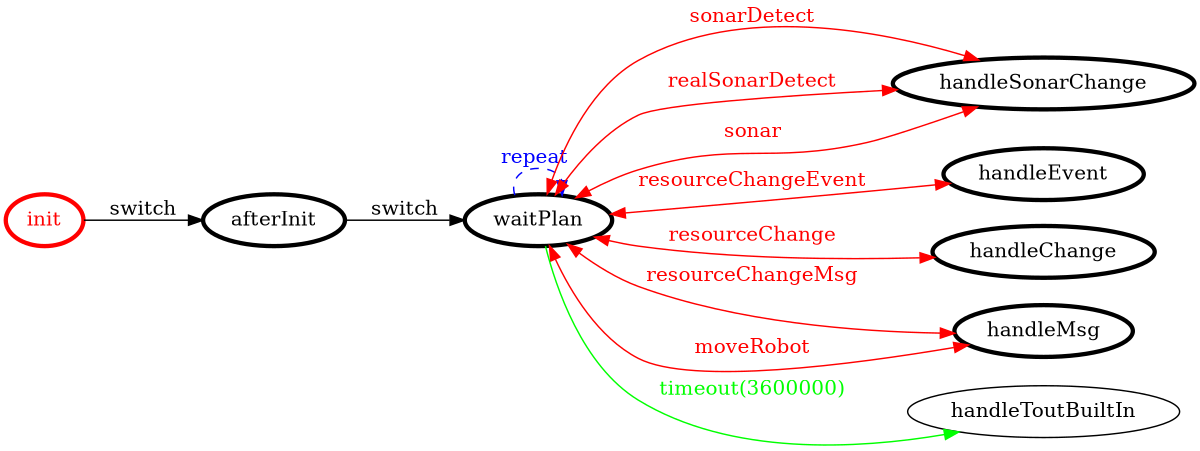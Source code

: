/*
*
* A GraphViz DOT FSM description 
* Please use a GraphViz visualizer (like http://www.webgraphviz.com)
*  
*/

digraph finite_state_machine {
	rankdir=LR
	size="8,5"
	
	init [ color = red ][ fontcolor = red ][ penwidth = 3 ]
	waitPlan [ color = black ][ fontcolor = black ][ penwidth = 3 ]
	handleSonarChange [ color = black ][ fontcolor = black ][ penwidth = 3 ]
	handleEvent [ color = black ][ fontcolor = black ][ penwidth = 3 ]
	handleChange [ color = black ][ fontcolor = black ][ penwidth = 3 ]
	afterInit [ color = black ][ fontcolor = black ][ penwidth = 3 ]
	handleMsg [ color = black ][ fontcolor = black ][ penwidth = 3 ]
	
	waitPlan -> handleSonarChange [ label = "sonarDetect" ][ color = red ][ fontcolor = red ][ dir = both ]
	waitPlan -> handleMsg [ label = "resourceChangeMsg" ][ color = red ][ fontcolor = red ][ dir = both ]
	init -> afterInit [ label = "switch" ][ color = black ][ fontcolor = black ]
	waitPlan -> handleSonarChange [ label = "realSonarDetect" ][ color = red ][ fontcolor = red ][ dir = both ]
	afterInit -> waitPlan [ label = "switch" ][ color = black ][ fontcolor = black ]
	waitPlan -> handleToutBuiltIn [ label = "timeout(3600000)" ][ color = green ][ fontcolor = green ]
	waitPlan -> handleEvent [ label = "resourceChangeEvent" ][ color = red ][ fontcolor = red ][ dir = both ]
	waitPlan -> handleChange [ label = "resourceChange" ][ color = red ][ fontcolor = red ][ dir = both ]
	waitPlan -> handleSonarChange [ label = "sonar" ][ color = red ][ fontcolor = red ][ dir = both ]
	waitPlan -> waitPlan [ label = "repeat "][ style = dashed ][ color = blue ][ fontcolor = blue ]
	waitPlan -> handleMsg [ label = "moveRobot" ][ color = red ][ fontcolor = red ][ dir = both ]
}
